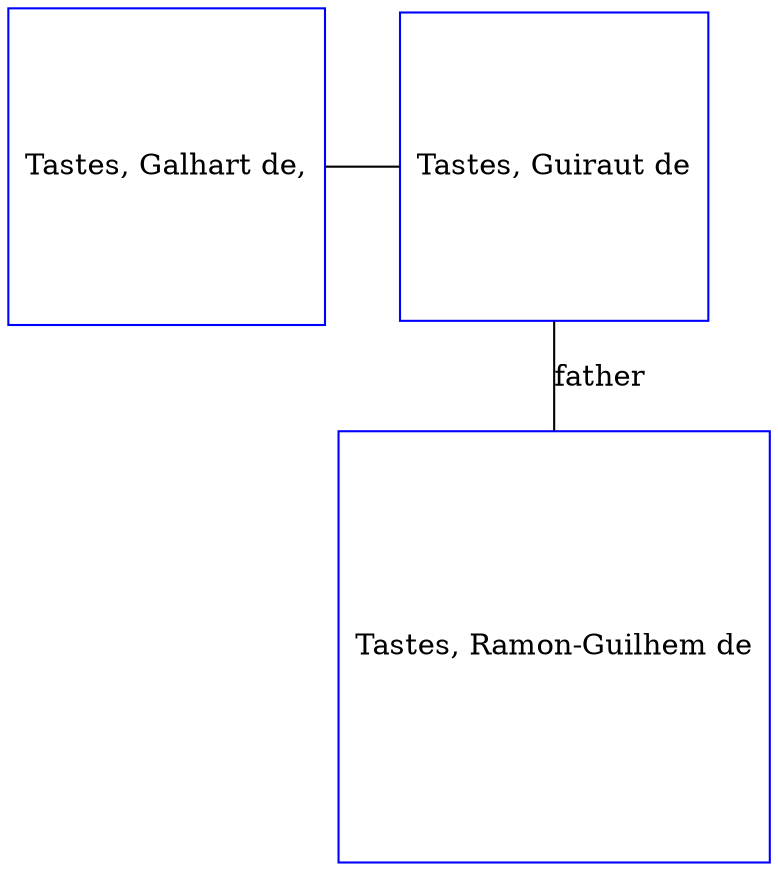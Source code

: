 digraph D {
    edge [dir=none];    node [shape=box];    "025669"   [label="Tastes, Ramon-Guilhem de", shape=box, regular=1, color="blue"] ;
"009393"   [label="Tastes, Galhart de,", shape=box, regular=1, color="blue"] ;
"016191"   [label="Tastes, Guiraut de", shape=box, regular=1, color="blue"] ;
{rank=same; 009393->016191};
016191->025669 [label="father",arrowsize=0.0]; 
}